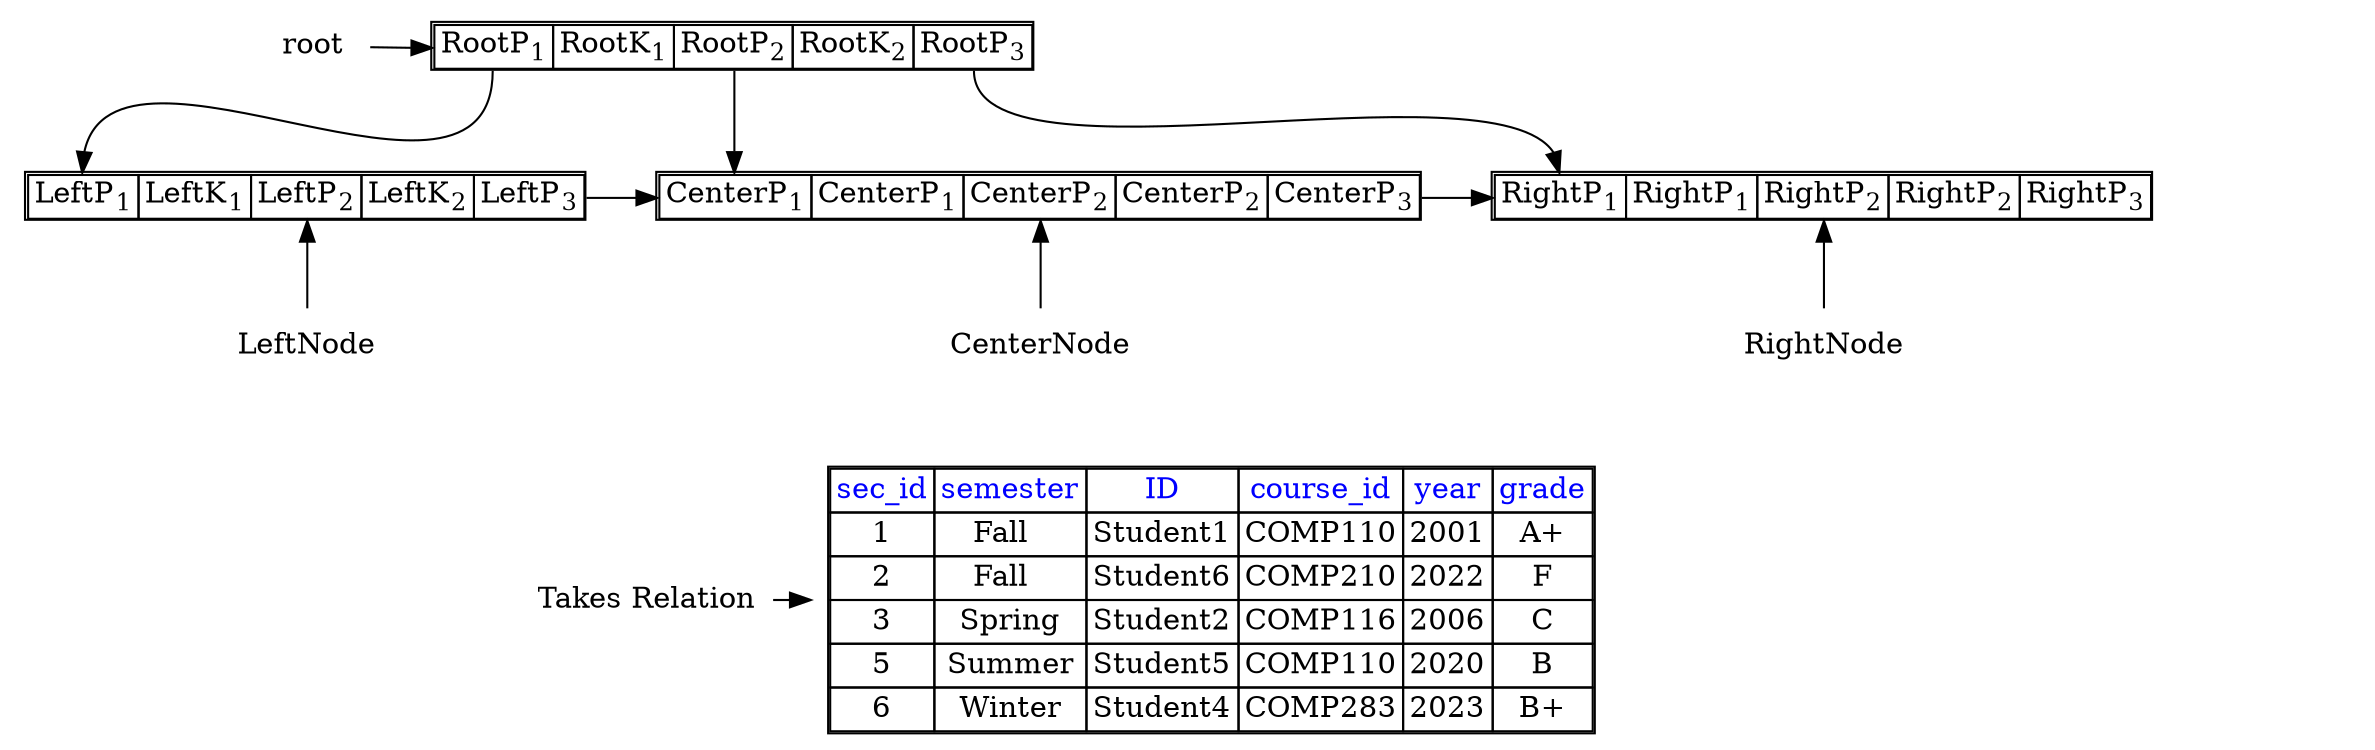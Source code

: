 digraph G
{
    splines=true 
    "root"
    [
        shape = none
        label = <<table border="1" cellborder="1" cellspacing="0">
                    <tr>
                        <td port="ptr1">RootP<sub>1</sub></td>
                        <td port="key1">RootK<sub>1</sub></td>
                        <td port="ptr2">RootP<sub>2</sub></td>
                        <td port="key2">RootK<sub>2</sub></td>
                        <td port="ptr3">RootP<sub>3</sub></td>
                    </tr>
                </table>>
    ]
    "leftNode"
    [
        shape = none
        label = <<table border="1" cellborder="1" cellspacing="0">
                    <tr>
                        <td port="ptr1">LeftP<sub>1</sub></td>
                        <td port="key1">LeftK<sub>1</sub></td>
                        <td port="ptr2">LeftP<sub>2</sub></td>
                        <td port="key2">LeftK<sub>2</sub></td>
                        <td port="ptr3">LeftP<sub>3</sub></td>
                    </tr>
                </table>>
    ]
    "centerNode"
    [
        shape = none
        label = <<table border="1" cellborder="1" cellspacing="0">
                    <tr>
                        <td port="ptr1">CenterP<sub>1</sub></td>
                        <td port="key1">CenterP<sub>1</sub></td>
                        <td port="ptr2">CenterP<sub>2</sub></td>
                        <td port="key2">CenterP<sub>2</sub></td>
                        <td port="ptr3">CenterP<sub>3</sub></td>
                    </tr>
                </table>>
    ]
    "rightNode"
    [
        shape = none
        label = <<table border="1" cellborder="1" cellspacing="0">
                    <tr>
                        <td port="ptr1">RightP<sub>1</sub></td>
                        <td port="key1">RightP<sub>1</sub></td>
                        <td port="ptr2">RightP<sub>2</sub></td>
                        <td port="key2">RightP<sub>2</sub></td>
                        <td port="ptr3">RightP<sub>3</sub></td>
                    </tr>
                </table>>
    ]
    "takes"
    [
        shape = none
        label = <<table border="1" cellborder="1" cellspacing="0">
                 <tr><td><font color="blue">sec_id</font></td>
                     <td><font color="blue">semester</font></td>
                     <td><font color="blue">ID</font></td>
                     <td><font color="blue">course_id</font></td>
                     <td><font color="blue">year</font></td>
                     <td><font color="blue">grade</font></td>
                     </tr>
                 <tr><td>1</td><td>Fall  </td><td>Student1</td><td>COMP110</td><td>2001</td><td>A+</td></tr>
                 <tr><td>2</td><td>Fall  </td><td>Student6</td><td>COMP210</td><td>2022</td><td>F</td></tr>
                 <tr><td>3</td><td>Spring</td><td>Student2</td><td>COMP116</td><td>2006</td><td>C</td></tr>
                 <tr><td>5</td><td>Summer</td><td>Student5</td><td>COMP110</td><td>2020</td><td>B</td></tr>
                 <tr><td>6</td><td>Winter</td><td>Student4</td><td>COMP283</td><td>2023</td><td>B+</td></tr>
                </table>>
    ]

    [ comment="add labels" ]
    "rootLabel" [ shape = none label="root" ]
    "takesRelation" [ shape = none label="Takes Relation" ]

    [ comment="add node invisible pointers to align nodes left to right"]
    "rootLabel" -> "root":"ptr1"
    "root":"ptr1":s -> "leftNode":"ptr1" [style=invis]
    "root":"ptr2":s -> "centerNode":"ptr1" [style=invis]
    "root":"ptr3":s -> "rightNode":"ptr1" [style=invis]

    "leftNode":"ptr3" -> "centerNode":"ptr1" [ style=invis ]
    "centerNode":"ptr3" -> "rightNode":"ptr1" [ style=invis ]

    "rightNode":"ptr1" -> "takes" [style=invis ]

    [ comment="root node pointers"]
    "root":"ptr1":s -> "leftNode":"ptr1":n
    "root":"ptr2":s -> "centerNode":"ptr1":n
    "root":"ptr3":s -> "rightNode":"ptr1":n

    [ comment="inner leaf node pointers"]
    "leftNode":"ptr3":e -> "centerNode":"ptr1":w
    "centerNode":"ptr3":e -> "rightNode":"ptr1":w

    [ comment="Leaf node labels" ]
    "n10" [ shape = none label="LeftNode" ]
    "n11" [ shape = none label="CenterNode" ]
    "n12" [ shape = none label="RightNode" ]
    "n10" -> "leftNode":"ptr2" [ style=invis]
    "n10":n -> "leftNode":"ptr2":s
    "n11" -> "centerNode":"ptr2" [ style=invis]
    "n11":n -> "centerNode":"ptr2":s
    "n12" -> "rightNode":"ptr2" [ style=invis]
    "n12":n -> "rightNode":"ptr2":s
    "n10":s -> "takes":n [ style=invis ]
    "n11":s -> "takes":n [ style=invis ]
    "n12":s -> "takes":n [ style=invis ]

    {rank=source; level1[style=invis, share=point]; "rootLabel", "root"}
    {rank=same; level2[style=invis, share=point]; "leftNode" "centerNode" "rightNode"}
    {rank=same; level3[style=invis, share=point]; "n10" "n11" "n12" }
    {rank=same; level4[style=invis, share=point]; "takesRelation" -> "takes"}
    edge[style=invis] "rootLabel"->"leftNode"->"n10";

}
